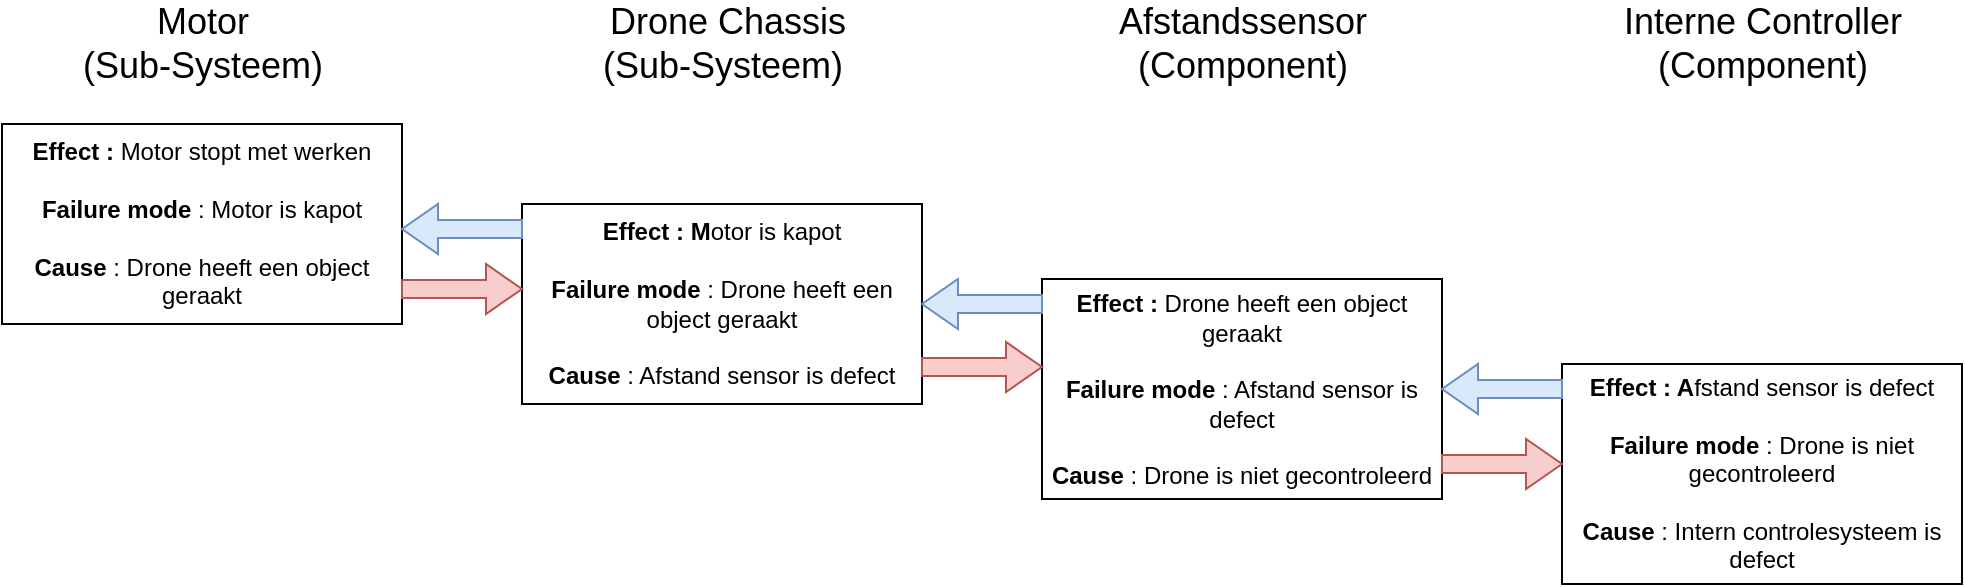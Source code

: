 <mxfile version="14.5.3" type="device"><diagram id="-wzljS80fIpCf_wwPLZV" name="Page-1"><mxGraphModel dx="1422" dy="705" grid="1" gridSize="10" guides="1" tooltips="1" connect="1" arrows="1" fold="1" page="1" pageScale="1" pageWidth="827" pageHeight="1169" math="0" shadow="0"><root><mxCell id="0"/><mxCell id="1" parent="0"/><mxCell id="MJGOrpJm7eEiXwG1D5fX-1" value="&lt;b&gt;Effect :&amp;nbsp;&lt;/b&gt;Motor stopt met werken&lt;br&gt;&lt;br&gt;&lt;b&gt;Failure mode&lt;/b&gt; : Motor is kapot&lt;br&gt;&lt;br&gt;&lt;b&gt;Cause &lt;/b&gt;: Drone heeft een object geraakt" style="rounded=0;whiteSpace=wrap;html=1;" parent="1" vertex="1"><mxGeometry x="40" y="100" width="200" height="100" as="geometry"/></mxCell><mxCell id="MJGOrpJm7eEiXwG1D5fX-2" value="&lt;b&gt;Effect : M&lt;/b&gt;otor is kapot&lt;br&gt;&lt;br&gt;&lt;b&gt;Failure mode&lt;/b&gt; : Drone heeft een object geraakt&lt;br&gt;&lt;br&gt;&lt;b&gt;Cause &lt;/b&gt;: Afstand sensor is defect&lt;span style=&quot;color: rgba(0 , 0 , 0 , 0) ; font-family: monospace ; font-size: 0px&quot;&gt;%3CmxGraphModel%3E%3Croot%3E%3CmxCell%20id%3D%220%22%2F%3E%3CmxCell%20id%3D%221%22%20parent%3D%220%22%2F%3E%3CmxCell%20id%3D%222%22%20value%3D%22%26lt%3Bb%26gt%3Beffect%20%3A%26amp%3Bnbsp%3B%26lt%3B%2Fb%26gt%3BDrone%20crashes%26lt%3Bbr%26gt%3B%26lt%3Bbr%26gt%3B%26lt%3Bb%26gt%3Bfailure%20mode%26lt%3B%2Fb%26gt%3B%20%3A%20motor%20stop%20working%26lt%3Bbr%26gt%3B%26lt%3Bbr%26gt%3B%26lt%3Bb%26gt%3Bcause%20%26lt%3B%2Fb%26gt%3B%3A%20no%20more%20fuel%22%20style%3D%22rounded%3D0%3BwhiteSpace%3Dwrap%3Bhtml%3D1%3B%22%20vertex%3D%221%22%20parent%3D%221%22%3E%3CmxGeometry%20x%3D%22130%22%20y%3D%22100%22%20width%3D%22190%22%20height%3D%22100%22%20as%3D%22geometry%22%2F%3E%3C%2FmxCell%3E%3C%2Froot%3E%3C%2FmxGraphModel%3E&lt;/span&gt;" style="rounded=0;whiteSpace=wrap;html=1;" parent="1" vertex="1"><mxGeometry x="300" y="140" width="200" height="100" as="geometry"/></mxCell><mxCell id="MJGOrpJm7eEiXwG1D5fX-3" value="&lt;b&gt;Effect : &lt;/b&gt;Drone heeft een object geraakt&lt;br&gt;&lt;br&gt;&lt;b&gt;Failure mode&lt;/b&gt; : Afstand sensor is defect&lt;br&gt;&lt;b&gt;&lt;br&gt;Cause &lt;/b&gt;: Drone is niet gecontroleerd" style="rounded=0;whiteSpace=wrap;html=1;" parent="1" vertex="1"><mxGeometry x="560" y="177.5" width="200" height="110" as="geometry"/></mxCell><mxCell id="MJGOrpJm7eEiXwG1D5fX-4" value="&lt;b&gt;Effect : A&lt;/b&gt;fstand sensor is defect&lt;br&gt;&lt;br&gt;&lt;b&gt;Failure mode&lt;/b&gt; : Drone is niet gecontroleerd&lt;br&gt;&lt;br&gt;&lt;b&gt;Cause &lt;/b&gt;: Intern controlesysteem is defect" style="rounded=0;whiteSpace=wrap;html=1;" parent="1" vertex="1"><mxGeometry x="820" y="220" width="200" height="110" as="geometry"/></mxCell><mxCell id="MJGOrpJm7eEiXwG1D5fX-5" value="" style="html=1;shadow=0;dashed=0;align=center;verticalAlign=middle;shape=mxgraph.arrows2.arrow;dy=0.64;dx=18;flipH=1;notch=0;fillColor=#dae8fc;strokeColor=#6c8ebf;" parent="1" vertex="1"><mxGeometry x="240" y="140" width="60" height="25" as="geometry"/></mxCell><mxCell id="MJGOrpJm7eEiXwG1D5fX-6" value="" style="html=1;shadow=0;dashed=0;align=center;verticalAlign=middle;shape=mxgraph.arrows2.arrow;dy=0.64;dx=18;flipH=1;notch=0;fillColor=#dae8fc;strokeColor=#6c8ebf;" parent="1" vertex="1"><mxGeometry x="760" y="220" width="60" height="25" as="geometry"/></mxCell><mxCell id="MJGOrpJm7eEiXwG1D5fX-7" value="" style="html=1;shadow=0;dashed=0;align=center;verticalAlign=middle;shape=mxgraph.arrows2.arrow;dy=0.64;dx=18;flipH=1;notch=0;fillColor=#dae8fc;strokeColor=#6c8ebf;" parent="1" vertex="1"><mxGeometry x="500" y="177.5" width="60" height="25" as="geometry"/></mxCell><mxCell id="MJGOrpJm7eEiXwG1D5fX-8" value="" style="html=1;shadow=0;dashed=0;align=center;verticalAlign=middle;shape=mxgraph.arrows2.arrow;dy=0.64;dx=18;flipH=1;notch=0;fillColor=#f8cecc;strokeColor=#b85450;direction=west;" parent="1" vertex="1"><mxGeometry x="500" y="209" width="60" height="25" as="geometry"/></mxCell><mxCell id="MJGOrpJm7eEiXwG1D5fX-9" value="" style="html=1;shadow=0;dashed=0;align=center;verticalAlign=middle;shape=mxgraph.arrows2.arrow;dy=0.64;dx=18;flipH=1;notch=0;fillColor=#f8cecc;strokeColor=#b85450;direction=west;" parent="1" vertex="1"><mxGeometry x="760" y="257.5" width="60" height="25" as="geometry"/></mxCell><mxCell id="MJGOrpJm7eEiXwG1D5fX-10" value="" style="html=1;shadow=0;dashed=0;align=center;verticalAlign=middle;shape=mxgraph.arrows2.arrow;dy=0.64;dx=18;flipH=1;notch=0;fillColor=#f8cecc;strokeColor=#b85450;direction=west;" parent="1" vertex="1"><mxGeometry x="240" y="170" width="60" height="25" as="geometry"/></mxCell><mxCell id="MJGOrpJm7eEiXwG1D5fX-11" value="&lt;font style=&quot;font-size: 18px&quot;&gt;Motor &lt;br&gt;(Sub-Systeem)&lt;/font&gt;" style="text;html=1;align=center;verticalAlign=middle;resizable=0;points=[];autosize=1;" parent="1" vertex="1"><mxGeometry x="70" y="40" width="140" height="40" as="geometry"/></mxCell><mxCell id="MJGOrpJm7eEiXwG1D5fX-12" value="&lt;font style=&quot;font-size: 18px&quot;&gt;&amp;nbsp;Drone Chassis &lt;br&gt;(Sub-Systeem)&lt;/font&gt;" style="text;html=1;align=center;verticalAlign=middle;resizable=0;points=[];autosize=1;" parent="1" vertex="1"><mxGeometry x="330" y="40" width="140" height="40" as="geometry"/></mxCell><mxCell id="MJGOrpJm7eEiXwG1D5fX-13" value="&lt;font style=&quot;font-size: 18px&quot;&gt;Afstandssensor &lt;br&gt;(Component)&lt;/font&gt;" style="text;html=1;align=center;verticalAlign=middle;resizable=0;points=[];autosize=1;" parent="1" vertex="1"><mxGeometry x="590" y="40" width="140" height="40" as="geometry"/></mxCell><mxCell id="MJGOrpJm7eEiXwG1D5fX-14" value="&lt;font style=&quot;font-size: 18px&quot;&gt;Interne Controller &lt;br&gt;(Component)&lt;/font&gt;" style="text;html=1;align=center;verticalAlign=middle;resizable=0;points=[];autosize=1;" parent="1" vertex="1"><mxGeometry x="845" y="40" width="150" height="40" as="geometry"/></mxCell></root></mxGraphModel></diagram></mxfile>